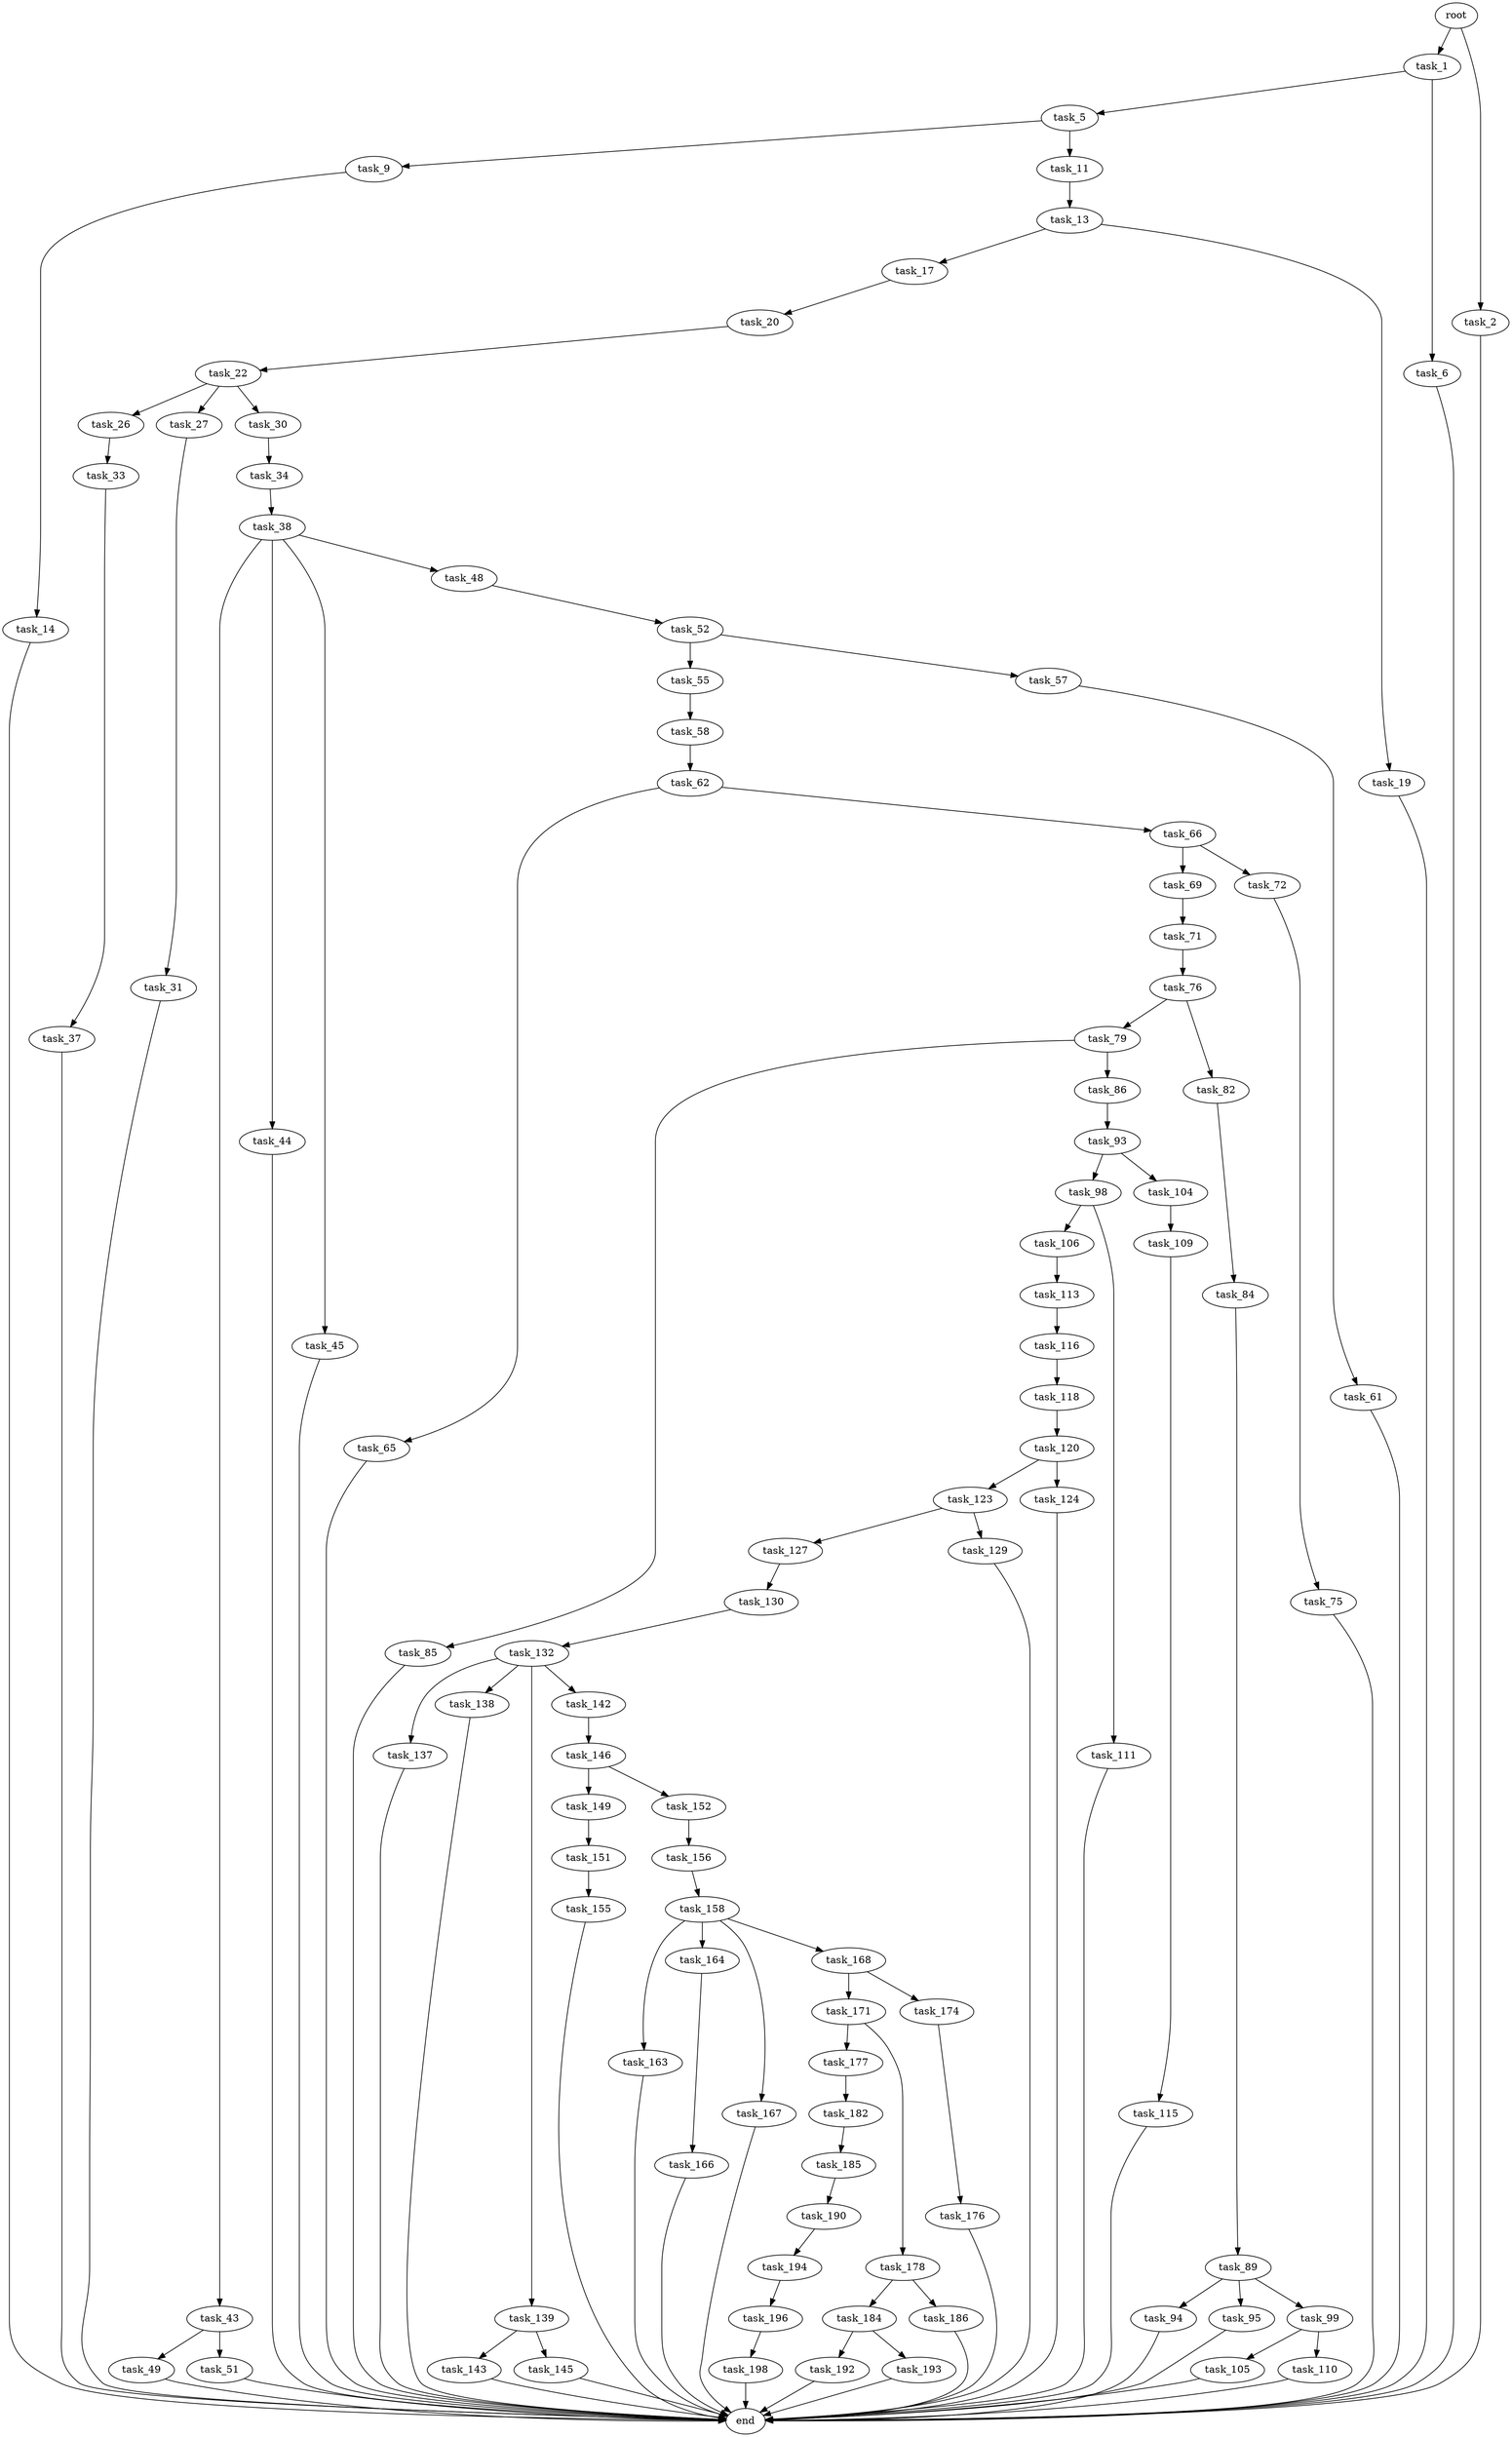 digraph G {
  root [size="0.000000"];
  task_1 [size="283320798666.000000"];
  task_2 [size="1073741824000.000000"];
  task_5 [size="28991029248.000000"];
  task_6 [size="35037038094.000000"];
  task_9 [size="871973438201.000000"];
  task_11 [size="134217728000.000000"];
  task_13 [size="1073741824000.000000"];
  task_14 [size="283973287950.000000"];
  task_17 [size="734124169.000000"];
  task_19 [size="549755813888.000000"];
  task_20 [size="2134975509.000000"];
  task_22 [size="28991029248.000000"];
  task_26 [size="32028703021.000000"];
  task_27 [size="1073741824000.000000"];
  task_30 [size="3321651915.000000"];
  task_31 [size="20184025042.000000"];
  task_33 [size="28991029248.000000"];
  task_34 [size="628177548678.000000"];
  task_37 [size="7356803385.000000"];
  task_38 [size="128389697586.000000"];
  task_43 [size="23096669436.000000"];
  task_44 [size="2992695492.000000"];
  task_45 [size="28324158455.000000"];
  task_48 [size="301262995174.000000"];
  task_49 [size="68719476736.000000"];
  task_51 [size="141084568724.000000"];
  task_52 [size="26205945530.000000"];
  task_55 [size="225790361080.000000"];
  task_57 [size="28991029248.000000"];
  task_58 [size="230507068248.000000"];
  task_61 [size="1263689615.000000"];
  task_62 [size="49847295522.000000"];
  task_65 [size="782757789696.000000"];
  task_66 [size="1099198099431.000000"];
  task_69 [size="21770290224.000000"];
  task_71 [size="2492384812.000000"];
  task_72 [size="867554594663.000000"];
  task_75 [size="135134013974.000000"];
  task_76 [size="45067248358.000000"];
  task_79 [size="146244800920.000000"];
  task_82 [size="7645356532.000000"];
  task_84 [size="15170467962.000000"];
  task_85 [size="28991029248.000000"];
  task_86 [size="2122743022.000000"];
  task_89 [size="36756960094.000000"];
  task_93 [size="68719476736.000000"];
  task_94 [size="17387313164.000000"];
  task_95 [size="6095906402.000000"];
  task_98 [size="2028961547.000000"];
  task_99 [size="549755813888.000000"];
  task_104 [size="43400333996.000000"];
  task_105 [size="30728948605.000000"];
  task_106 [size="368293445632.000000"];
  task_109 [size="1073741824000.000000"];
  task_110 [size="265611581004.000000"];
  task_111 [size="2069061057.000000"];
  task_113 [size="368293445632.000000"];
  task_115 [size="134217728000.000000"];
  task_116 [size="12148602162.000000"];
  task_118 [size="31038547394.000000"];
  task_120 [size="231928233984.000000"];
  task_123 [size="231928233984.000000"];
  task_124 [size="16639960825.000000"];
  task_127 [size="549755813888.000000"];
  task_129 [size="968843256241.000000"];
  task_130 [size="24272128759.000000"];
  task_132 [size="55028499267.000000"];
  task_137 [size="850416039844.000000"];
  task_138 [size="549755813888.000000"];
  task_139 [size="2000328263.000000"];
  task_142 [size="1044759846281.000000"];
  task_143 [size="3940020406.000000"];
  task_145 [size="9920940249.000000"];
  task_146 [size="549755813888.000000"];
  task_149 [size="231928233984.000000"];
  task_151 [size="100347304275.000000"];
  task_152 [size="8589934592.000000"];
  task_155 [size="549755813888.000000"];
  task_156 [size="7202942402.000000"];
  task_158 [size="11346086319.000000"];
  task_163 [size="34716506539.000000"];
  task_164 [size="134217728000.000000"];
  task_166 [size="6808910746.000000"];
  task_167 [size="549755813888.000000"];
  task_168 [size="42130519302.000000"];
  task_171 [size="1073741824000.000000"];
  task_174 [size="37610520660.000000"];
  task_176 [size="22039778270.000000"];
  task_177 [size="231928233984.000000"];
  task_178 [size="1972086568.000000"];
  task_182 [size="1123484183954.000000"];
  task_184 [size="192393571700.000000"];
  task_185 [size="20141601545.000000"];
  task_186 [size="11929955347.000000"];
  task_190 [size="10461404310.000000"];
  task_192 [size="246611883303.000000"];
  task_193 [size="1073741824000.000000"];
  task_194 [size="267428278522.000000"];
  task_196 [size="7518071883.000000"];
  task_198 [size="6309515724.000000"];
  end [size="0.000000"];

  root -> task_1 [size="1.000000"];
  root -> task_2 [size="1.000000"];
  task_1 -> task_5 [size="411041792.000000"];
  task_1 -> task_6 [size="411041792.000000"];
  task_2 -> end [size="1.000000"];
  task_5 -> task_9 [size="75497472.000000"];
  task_5 -> task_11 [size="75497472.000000"];
  task_6 -> end [size="1.000000"];
  task_9 -> task_14 [size="679477248.000000"];
  task_11 -> task_13 [size="209715200.000000"];
  task_13 -> task_17 [size="838860800.000000"];
  task_13 -> task_19 [size="838860800.000000"];
  task_14 -> end [size="1.000000"];
  task_17 -> task_20 [size="33554432.000000"];
  task_19 -> end [size="1.000000"];
  task_20 -> task_22 [size="75497472.000000"];
  task_22 -> task_26 [size="75497472.000000"];
  task_22 -> task_27 [size="75497472.000000"];
  task_22 -> task_30 [size="75497472.000000"];
  task_26 -> task_33 [size="536870912.000000"];
  task_27 -> task_31 [size="838860800.000000"];
  task_30 -> task_34 [size="75497472.000000"];
  task_31 -> end [size="1.000000"];
  task_33 -> task_37 [size="75497472.000000"];
  task_34 -> task_38 [size="536870912.000000"];
  task_37 -> end [size="1.000000"];
  task_38 -> task_43 [size="134217728.000000"];
  task_38 -> task_44 [size="134217728.000000"];
  task_38 -> task_45 [size="134217728.000000"];
  task_38 -> task_48 [size="134217728.000000"];
  task_43 -> task_49 [size="411041792.000000"];
  task_43 -> task_51 [size="411041792.000000"];
  task_44 -> end [size="1.000000"];
  task_45 -> end [size="1.000000"];
  task_48 -> task_52 [size="209715200.000000"];
  task_49 -> end [size="1.000000"];
  task_51 -> end [size="1.000000"];
  task_52 -> task_55 [size="838860800.000000"];
  task_52 -> task_57 [size="838860800.000000"];
  task_55 -> task_58 [size="209715200.000000"];
  task_57 -> task_61 [size="75497472.000000"];
  task_58 -> task_62 [size="209715200.000000"];
  task_61 -> end [size="1.000000"];
  task_62 -> task_65 [size="134217728.000000"];
  task_62 -> task_66 [size="134217728.000000"];
  task_65 -> end [size="1.000000"];
  task_66 -> task_69 [size="679477248.000000"];
  task_66 -> task_72 [size="679477248.000000"];
  task_69 -> task_71 [size="411041792.000000"];
  task_71 -> task_76 [size="75497472.000000"];
  task_72 -> task_75 [size="679477248.000000"];
  task_75 -> end [size="1.000000"];
  task_76 -> task_79 [size="75497472.000000"];
  task_76 -> task_82 [size="75497472.000000"];
  task_79 -> task_85 [size="134217728.000000"];
  task_79 -> task_86 [size="134217728.000000"];
  task_82 -> task_84 [size="301989888.000000"];
  task_84 -> task_89 [size="838860800.000000"];
  task_85 -> end [size="1.000000"];
  task_86 -> task_93 [size="33554432.000000"];
  task_89 -> task_94 [size="838860800.000000"];
  task_89 -> task_95 [size="838860800.000000"];
  task_89 -> task_99 [size="838860800.000000"];
  task_93 -> task_98 [size="134217728.000000"];
  task_93 -> task_104 [size="134217728.000000"];
  task_94 -> end [size="1.000000"];
  task_95 -> end [size="1.000000"];
  task_98 -> task_106 [size="134217728.000000"];
  task_98 -> task_111 [size="134217728.000000"];
  task_99 -> task_105 [size="536870912.000000"];
  task_99 -> task_110 [size="536870912.000000"];
  task_104 -> task_109 [size="838860800.000000"];
  task_105 -> end [size="1.000000"];
  task_106 -> task_113 [size="411041792.000000"];
  task_109 -> task_115 [size="838860800.000000"];
  task_110 -> end [size="1.000000"];
  task_111 -> end [size="1.000000"];
  task_113 -> task_116 [size="411041792.000000"];
  task_115 -> end [size="1.000000"];
  task_116 -> task_118 [size="301989888.000000"];
  task_118 -> task_120 [size="75497472.000000"];
  task_120 -> task_123 [size="301989888.000000"];
  task_120 -> task_124 [size="301989888.000000"];
  task_123 -> task_127 [size="301989888.000000"];
  task_123 -> task_129 [size="301989888.000000"];
  task_124 -> end [size="1.000000"];
  task_127 -> task_130 [size="536870912.000000"];
  task_129 -> end [size="1.000000"];
  task_130 -> task_132 [size="411041792.000000"];
  task_132 -> task_137 [size="75497472.000000"];
  task_132 -> task_138 [size="75497472.000000"];
  task_132 -> task_139 [size="75497472.000000"];
  task_132 -> task_142 [size="75497472.000000"];
  task_137 -> end [size="1.000000"];
  task_138 -> end [size="1.000000"];
  task_139 -> task_143 [size="33554432.000000"];
  task_139 -> task_145 [size="33554432.000000"];
  task_142 -> task_146 [size="838860800.000000"];
  task_143 -> end [size="1.000000"];
  task_145 -> end [size="1.000000"];
  task_146 -> task_149 [size="536870912.000000"];
  task_146 -> task_152 [size="536870912.000000"];
  task_149 -> task_151 [size="301989888.000000"];
  task_151 -> task_155 [size="134217728.000000"];
  task_152 -> task_156 [size="33554432.000000"];
  task_155 -> end [size="1.000000"];
  task_156 -> task_158 [size="134217728.000000"];
  task_158 -> task_163 [size="33554432.000000"];
  task_158 -> task_164 [size="33554432.000000"];
  task_158 -> task_167 [size="33554432.000000"];
  task_158 -> task_168 [size="33554432.000000"];
  task_163 -> end [size="1.000000"];
  task_164 -> task_166 [size="209715200.000000"];
  task_166 -> end [size="1.000000"];
  task_167 -> end [size="1.000000"];
  task_168 -> task_171 [size="75497472.000000"];
  task_168 -> task_174 [size="75497472.000000"];
  task_171 -> task_177 [size="838860800.000000"];
  task_171 -> task_178 [size="838860800.000000"];
  task_174 -> task_176 [size="838860800.000000"];
  task_176 -> end [size="1.000000"];
  task_177 -> task_182 [size="301989888.000000"];
  task_178 -> task_184 [size="134217728.000000"];
  task_178 -> task_186 [size="134217728.000000"];
  task_182 -> task_185 [size="838860800.000000"];
  task_184 -> task_192 [size="134217728.000000"];
  task_184 -> task_193 [size="134217728.000000"];
  task_185 -> task_190 [size="536870912.000000"];
  task_186 -> end [size="1.000000"];
  task_190 -> task_194 [size="536870912.000000"];
  task_192 -> end [size="1.000000"];
  task_193 -> end [size="1.000000"];
  task_194 -> task_196 [size="209715200.000000"];
  task_196 -> task_198 [size="209715200.000000"];
  task_198 -> end [size="1.000000"];
}
